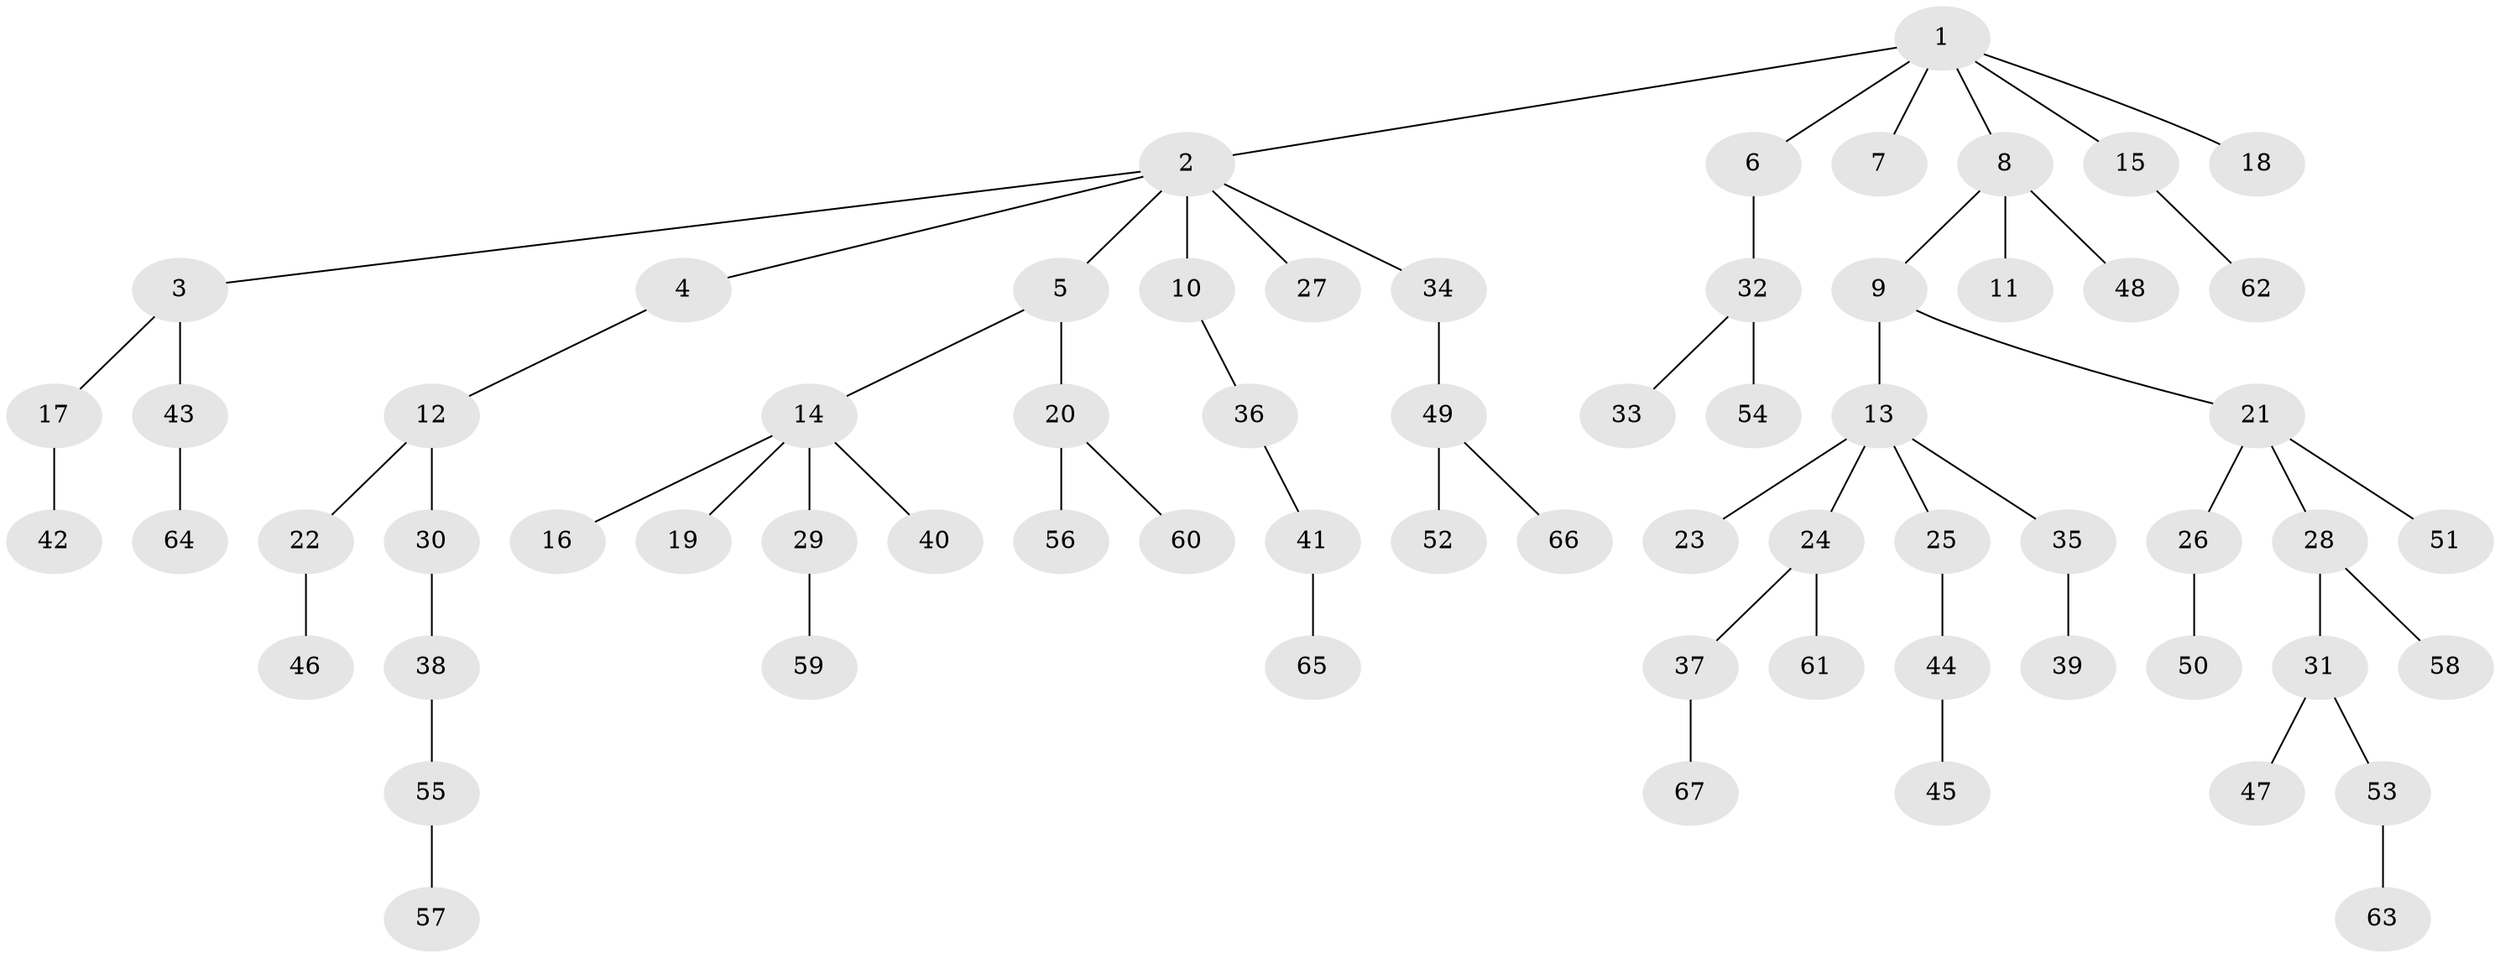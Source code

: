 // coarse degree distribution, {1: 0.6, 2: 0.275, 5: 0.025, 4: 0.025, 7: 0.025, 13: 0.025, 3: 0.025}
// Generated by graph-tools (version 1.1) at 2025/56/03/04/25 21:56:03]
// undirected, 67 vertices, 66 edges
graph export_dot {
graph [start="1"]
  node [color=gray90,style=filled];
  1;
  2;
  3;
  4;
  5;
  6;
  7;
  8;
  9;
  10;
  11;
  12;
  13;
  14;
  15;
  16;
  17;
  18;
  19;
  20;
  21;
  22;
  23;
  24;
  25;
  26;
  27;
  28;
  29;
  30;
  31;
  32;
  33;
  34;
  35;
  36;
  37;
  38;
  39;
  40;
  41;
  42;
  43;
  44;
  45;
  46;
  47;
  48;
  49;
  50;
  51;
  52;
  53;
  54;
  55;
  56;
  57;
  58;
  59;
  60;
  61;
  62;
  63;
  64;
  65;
  66;
  67;
  1 -- 2;
  1 -- 6;
  1 -- 7;
  1 -- 8;
  1 -- 15;
  1 -- 18;
  2 -- 3;
  2 -- 4;
  2 -- 5;
  2 -- 10;
  2 -- 27;
  2 -- 34;
  3 -- 17;
  3 -- 43;
  4 -- 12;
  5 -- 14;
  5 -- 20;
  6 -- 32;
  8 -- 9;
  8 -- 11;
  8 -- 48;
  9 -- 13;
  9 -- 21;
  10 -- 36;
  12 -- 22;
  12 -- 30;
  13 -- 23;
  13 -- 24;
  13 -- 25;
  13 -- 35;
  14 -- 16;
  14 -- 19;
  14 -- 29;
  14 -- 40;
  15 -- 62;
  17 -- 42;
  20 -- 56;
  20 -- 60;
  21 -- 26;
  21 -- 28;
  21 -- 51;
  22 -- 46;
  24 -- 37;
  24 -- 61;
  25 -- 44;
  26 -- 50;
  28 -- 31;
  28 -- 58;
  29 -- 59;
  30 -- 38;
  31 -- 47;
  31 -- 53;
  32 -- 33;
  32 -- 54;
  34 -- 49;
  35 -- 39;
  36 -- 41;
  37 -- 67;
  38 -- 55;
  41 -- 65;
  43 -- 64;
  44 -- 45;
  49 -- 52;
  49 -- 66;
  53 -- 63;
  55 -- 57;
}
